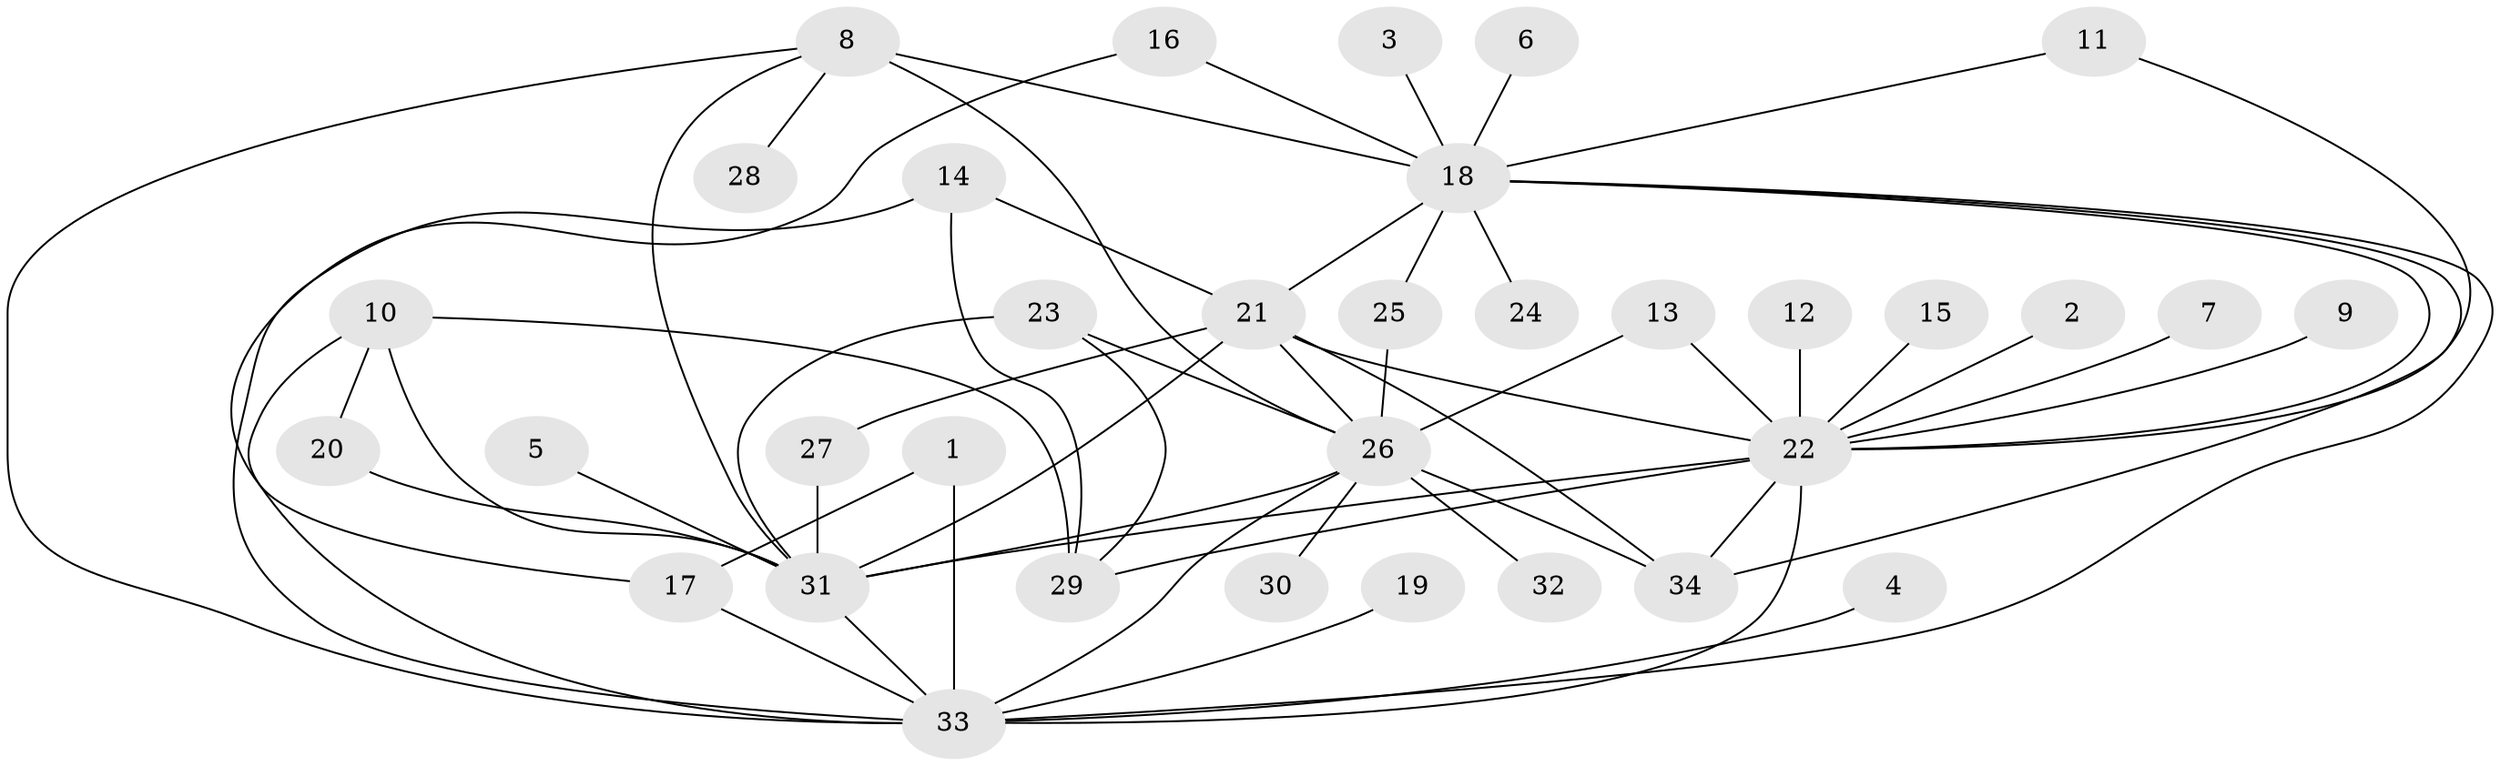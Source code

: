 // original degree distribution, {12: 0.008849557522123894, 14: 0.008849557522123894, 16: 0.017699115044247787, 18: 0.008849557522123894, 5: 0.017699115044247787, 4: 0.04424778761061947, 7: 0.02654867256637168, 2: 0.25663716814159293, 9: 0.008849557522123894, 6: 0.017699115044247787, 1: 0.5132743362831859, 3: 0.07079646017699115}
// Generated by graph-tools (version 1.1) at 2025/36/03/04/25 23:36:49]
// undirected, 34 vertices, 58 edges
graph export_dot {
  node [color=gray90,style=filled];
  1;
  2;
  3;
  4;
  5;
  6;
  7;
  8;
  9;
  10;
  11;
  12;
  13;
  14;
  15;
  16;
  17;
  18;
  19;
  20;
  21;
  22;
  23;
  24;
  25;
  26;
  27;
  28;
  29;
  30;
  31;
  32;
  33;
  34;
  1 -- 17 [weight=1.0];
  1 -- 33 [weight=1.0];
  2 -- 22 [weight=1.0];
  3 -- 18 [weight=1.0];
  4 -- 33 [weight=1.0];
  5 -- 31 [weight=1.0];
  6 -- 18 [weight=1.0];
  7 -- 22 [weight=1.0];
  8 -- 18 [weight=2.0];
  8 -- 26 [weight=1.0];
  8 -- 28 [weight=1.0];
  8 -- 31 [weight=1.0];
  8 -- 33 [weight=1.0];
  9 -- 22 [weight=1.0];
  10 -- 20 [weight=1.0];
  10 -- 29 [weight=1.0];
  10 -- 31 [weight=1.0];
  10 -- 33 [weight=1.0];
  11 -- 18 [weight=1.0];
  11 -- 22 [weight=1.0];
  12 -- 22 [weight=1.0];
  13 -- 22 [weight=1.0];
  13 -- 26 [weight=1.0];
  14 -- 21 [weight=1.0];
  14 -- 29 [weight=1.0];
  14 -- 33 [weight=1.0];
  15 -- 22 [weight=1.0];
  16 -- 17 [weight=1.0];
  16 -- 18 [weight=1.0];
  17 -- 33 [weight=1.0];
  18 -- 21 [weight=1.0];
  18 -- 22 [weight=1.0];
  18 -- 24 [weight=1.0];
  18 -- 25 [weight=1.0];
  18 -- 33 [weight=1.0];
  18 -- 34 [weight=1.0];
  19 -- 33 [weight=1.0];
  20 -- 31 [weight=1.0];
  21 -- 22 [weight=1.0];
  21 -- 26 [weight=4.0];
  21 -- 27 [weight=1.0];
  21 -- 31 [weight=1.0];
  21 -- 34 [weight=1.0];
  22 -- 29 [weight=1.0];
  22 -- 31 [weight=1.0];
  22 -- 33 [weight=1.0];
  22 -- 34 [weight=1.0];
  23 -- 26 [weight=2.0];
  23 -- 29 [weight=1.0];
  23 -- 31 [weight=1.0];
  25 -- 26 [weight=1.0];
  26 -- 30 [weight=1.0];
  26 -- 31 [weight=1.0];
  26 -- 32 [weight=1.0];
  26 -- 33 [weight=1.0];
  26 -- 34 [weight=1.0];
  27 -- 31 [weight=1.0];
  31 -- 33 [weight=1.0];
}
